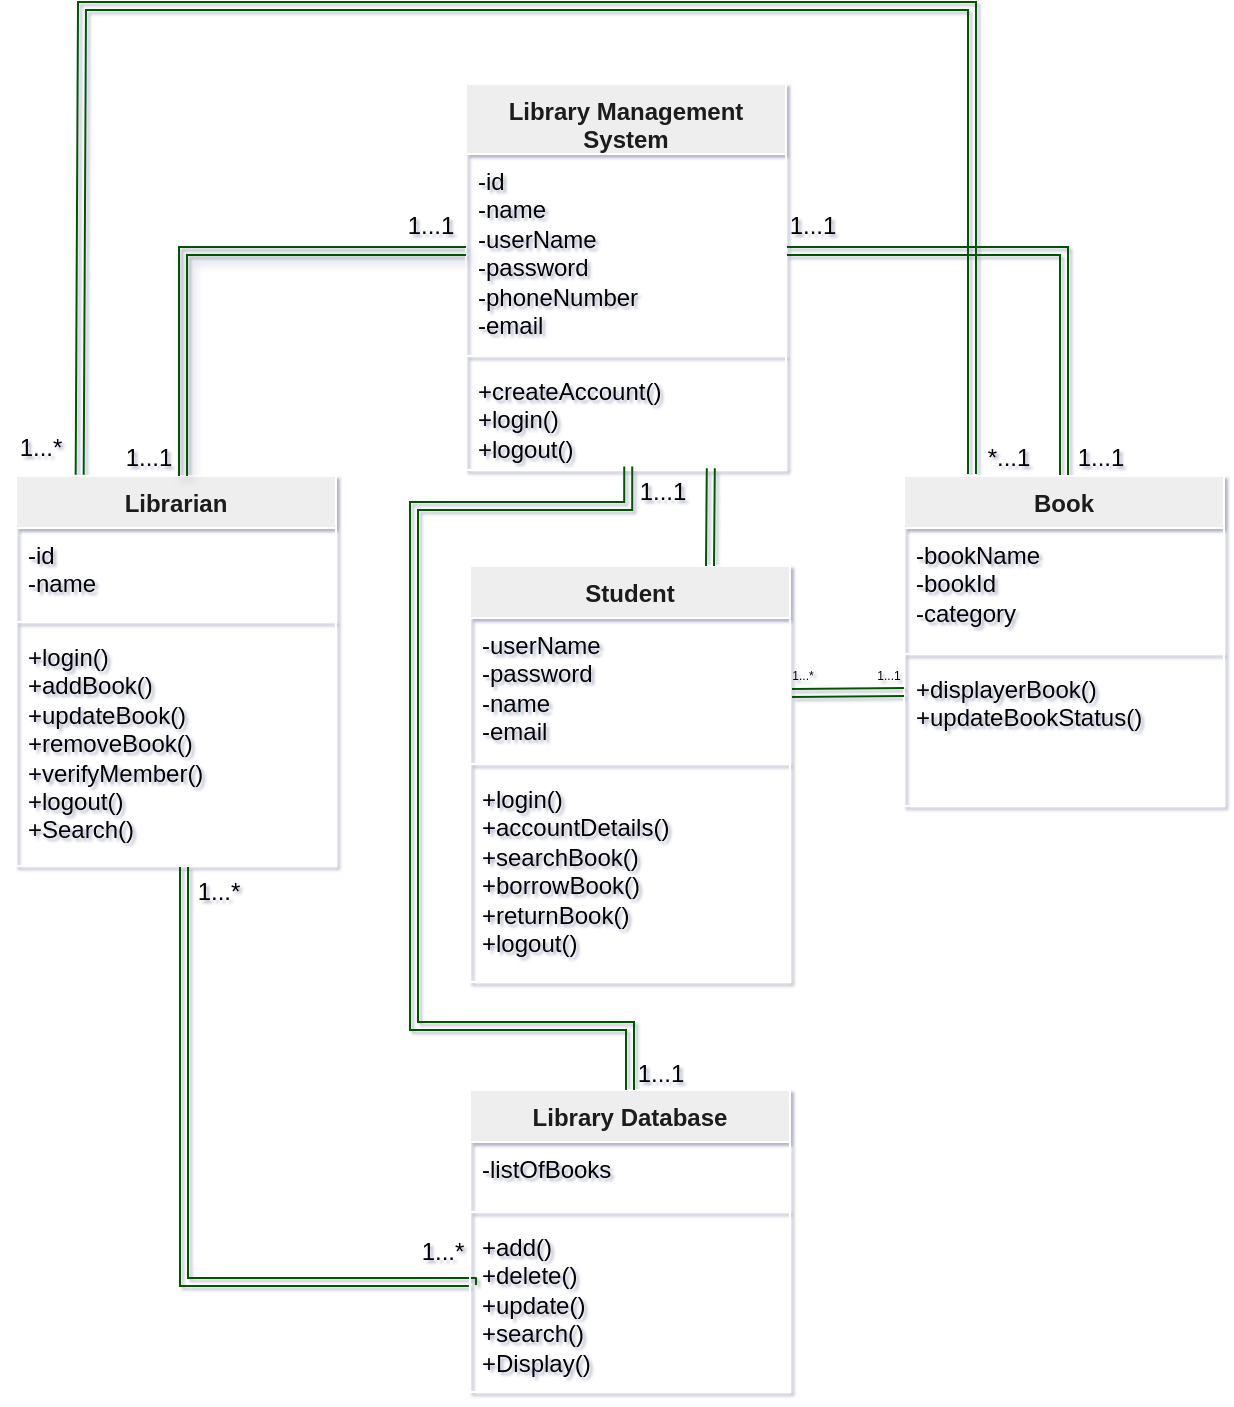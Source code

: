 <mxfile version="28.1.0" pages="2">
  <diagram name="Page-1" id="DfrMqY7XnEL8-Xk1zpQx">
    <mxGraphModel dx="2102" dy="1278" grid="0" gridSize="10" guides="1" tooltips="1" connect="1" arrows="1" fold="1" page="0" pageScale="1" pageWidth="827" pageHeight="1169" background="light-dark(#FFFFFF,#FFFFFF)" math="0" shadow="1">
      <root>
        <mxCell id="0" />
        <mxCell id="1" parent="0" />
        <mxCell id="nSVmiMaqPRx9voF1O792-14" style="edgeStyle=orthogonalEdgeStyle;rounded=0;orthogonalLoop=1;jettySize=auto;html=1;strokeColor=#005700;fontColor=#FFFFFF;shape=link;fillColor=#008a00;entryX=0.006;entryY=0.378;entryDx=0;entryDy=0;entryPerimeter=0;" edge="1" parent="1" source="rWbc0MuityBc3C-fL2WP-1" target="rWbc0MuityBc3C-fL2WP-32">
          <mxGeometry relative="1" as="geometry">
            <mxPoint x="330" y="497" as="targetPoint" />
            <Array as="points">
              <mxPoint x="192" y="497" />
              <mxPoint x="336" y="497" />
            </Array>
          </mxGeometry>
        </mxCell>
        <mxCell id="rWbc0MuityBc3C-fL2WP-1" value="Librarian" style="swimlane;fontStyle=1;align=center;verticalAlign=top;childLayout=stackLayout;horizontal=1;startSize=26;horizontalStack=0;resizeParent=1;resizeParentMax=0;resizeLast=0;collapsible=1;marginBottom=0;whiteSpace=wrap;html=1;strokeColor=#FFFFFF;fontColor=#1A1A1A;fillColor=#EEEEEE;" vertex="1" parent="1">
          <mxGeometry x="108" y="94" width="160" height="195" as="geometry" />
        </mxCell>
        <mxCell id="rWbc0MuityBc3C-fL2WP-2" value="&lt;div&gt;&lt;font style=&quot;color: light-dark(rgb(0, 0, 0), rgb(0, 0, 0));&quot;&gt;-id&lt;/font&gt;&lt;/div&gt;&lt;div&gt;&lt;font style=&quot;color: light-dark(rgb(0, 0, 0), rgb(0, 0, 0));&quot;&gt;-name&lt;/font&gt;&lt;/div&gt;" style="text;align=left;verticalAlign=top;spacingLeft=4;spacingRight=4;overflow=hidden;rotatable=0;points=[[0,0.5],[1,0.5]];portConstraint=eastwest;whiteSpace=wrap;html=1;" vertex="1" parent="rWbc0MuityBc3C-fL2WP-1">
          <mxGeometry y="26" width="160" height="43" as="geometry" />
        </mxCell>
        <mxCell id="rWbc0MuityBc3C-fL2WP-3" value="" style="line;strokeWidth=1;fillColor=none;align=left;verticalAlign=middle;spacingTop=-1;spacingLeft=3;spacingRight=3;rotatable=0;labelPosition=right;points=[];portConstraint=eastwest;strokeColor=inherit;fontColor=#1A1A1A;" vertex="1" parent="rWbc0MuityBc3C-fL2WP-1">
          <mxGeometry y="69" width="160" height="8" as="geometry" />
        </mxCell>
        <mxCell id="rWbc0MuityBc3C-fL2WP-4" value="&lt;font style=&quot;color: light-dark(rgb(0, 0, 0), rgb(0, 0, 0));&quot;&gt;+login()&lt;br&gt;+addBook()&lt;/font&gt;&lt;div&gt;&lt;font style=&quot;color: light-dark(rgb(0, 0, 0), rgb(0, 0, 0));&quot;&gt;&lt;font&gt;+updateBook&lt;/font&gt;&lt;span style=&quot;background-color: transparent;&quot;&gt;()&lt;br&gt;+removeBook()&lt;/span&gt;&lt;/font&gt;&lt;/div&gt;&lt;div&gt;&lt;font style=&quot;color: light-dark(rgb(0, 0, 0), rgb(0, 0, 0));&quot;&gt;+verifyMember()&lt;br&gt;+logout()&lt;br&gt;+Search()&lt;/font&gt;&lt;/div&gt;" style="text;align=left;verticalAlign=top;spacingLeft=4;spacingRight=4;overflow=hidden;rotatable=0;points=[[0,0.5],[1,0.5]];portConstraint=eastwest;whiteSpace=wrap;html=1;" vertex="1" parent="rWbc0MuityBc3C-fL2WP-1">
          <mxGeometry y="77" width="160" height="118" as="geometry" />
        </mxCell>
        <mxCell id="rWbc0MuityBc3C-fL2WP-39" style="edgeStyle=none;rounded=0;orthogonalLoop=1;jettySize=auto;html=1;exitX=0.5;exitY=0;exitDx=0;exitDy=0;strokeColor=#005700;fontColor=#FFFFFF;shape=link;fillColor=#008a00;entryX=0.199;entryY=-0.003;entryDx=0;entryDy=0;entryPerimeter=0;" edge="1" parent="1" target="rWbc0MuityBc3C-fL2WP-1">
          <mxGeometry relative="1" as="geometry">
            <mxPoint x="586" y="93" as="sourcePoint" />
            <mxPoint x="141" y="92" as="targetPoint" />
            <Array as="points">
              <mxPoint x="586" y="-23" />
              <mxPoint x="586" y="-141" />
              <mxPoint x="141" y="-141" />
            </Array>
          </mxGeometry>
        </mxCell>
        <mxCell id="nSVmiMaqPRx9voF1O792-11" style="edgeStyle=orthogonalEdgeStyle;rounded=0;orthogonalLoop=1;jettySize=auto;html=1;exitX=0.5;exitY=0;exitDx=0;exitDy=0;entryX=1;entryY=0.5;entryDx=0;entryDy=0;strokeColor=#005700;fontColor=#FFFFFF;shape=link;fillColor=#008a00;" edge="1" parent="1" source="rWbc0MuityBc3C-fL2WP-8" target="rWbc0MuityBc3C-fL2WP-21">
          <mxGeometry relative="1" as="geometry" />
        </mxCell>
        <mxCell id="rWbc0MuityBc3C-fL2WP-8" value="Book" style="swimlane;fontStyle=1;align=center;verticalAlign=top;childLayout=stackLayout;horizontal=1;startSize=26;horizontalStack=0;resizeParent=1;resizeParentMax=0;resizeLast=0;collapsible=1;marginBottom=0;whiteSpace=wrap;html=1;strokeColor=#FFFFFF;fontColor=#1A1A1A;fillColor=#EEEEEE;" vertex="1" parent="1">
          <mxGeometry x="552" y="94" width="160" height="165" as="geometry" />
        </mxCell>
        <mxCell id="rWbc0MuityBc3C-fL2WP-9" value="&lt;font style=&quot;color: light-dark(rgb(0, 0, 0), rgb(0, 0, 0));&quot;&gt;-bookName&amp;nbsp;&lt;br&gt;-bookId&lt;br&gt;-category&amp;nbsp;&lt;br&gt;&lt;/font&gt;&lt;div&gt;&lt;font style=&quot;color: light-dark(rgb(0, 0, 0), rgb(0, 0, 0));&quot;&gt;&lt;br&gt;&lt;/font&gt;&lt;/div&gt;" style="text;align=left;verticalAlign=top;spacingLeft=4;spacingRight=4;overflow=hidden;rotatable=0;points=[[0,0.5],[1,0.5]];portConstraint=eastwest;whiteSpace=wrap;html=1;" vertex="1" parent="rWbc0MuityBc3C-fL2WP-8">
          <mxGeometry y="26" width="160" height="59" as="geometry" />
        </mxCell>
        <mxCell id="rWbc0MuityBc3C-fL2WP-10" value="" style="line;strokeWidth=1;fillColor=none;align=left;verticalAlign=middle;spacingTop=-1;spacingLeft=3;spacingRight=3;rotatable=0;labelPosition=right;points=[];portConstraint=eastwest;strokeColor=inherit;fontColor=#1A1A1A;" vertex="1" parent="rWbc0MuityBc3C-fL2WP-8">
          <mxGeometry y="85" width="160" height="8" as="geometry" />
        </mxCell>
        <mxCell id="rWbc0MuityBc3C-fL2WP-11" value="&lt;font style=&quot;color: light-dark(rgb(0, 0, 0), rgb(0, 0, 0));&quot;&gt;+displayerBook()&lt;/font&gt;&lt;div&gt;&lt;font style=&quot;color: light-dark(rgb(0, 0, 0), rgb(0, 0, 0));&quot;&gt;+updateBookStatus()&lt;/font&gt;&lt;/div&gt;" style="text;align=left;verticalAlign=top;spacingLeft=4;spacingRight=4;overflow=hidden;rotatable=0;points=[[0,0.5],[1,0.5]];portConstraint=eastwest;whiteSpace=wrap;html=1;" vertex="1" parent="rWbc0MuityBc3C-fL2WP-8">
          <mxGeometry y="93" width="160" height="72" as="geometry" />
        </mxCell>
        <mxCell id="rWbc0MuityBc3C-fL2WP-12" value="Student" style="swimlane;fontStyle=1;align=center;verticalAlign=top;childLayout=stackLayout;horizontal=1;startSize=26;horizontalStack=0;resizeParent=1;resizeParentMax=0;resizeLast=0;collapsible=1;marginBottom=0;whiteSpace=wrap;html=1;strokeColor=#FFFFFF;fontColor=#1A1A1A;fillColor=#EEEEEE;" vertex="1" parent="1">
          <mxGeometry x="335" y="139" width="160" height="208" as="geometry" />
        </mxCell>
        <mxCell id="rWbc0MuityBc3C-fL2WP-13" value="&lt;font style=&quot;color: light-dark(rgb(0, 0, 0), rgb(0, 0, 0));&quot;&gt;-userName&amp;nbsp;&lt;br&gt;-password&amp;nbsp;&lt;br&gt;-name&amp;nbsp;&lt;br&gt;-email&amp;nbsp;&lt;br&gt;&lt;/font&gt;&lt;div&gt;&lt;font style=&quot;color: light-dark(rgb(0, 0, 0), rgb(0, 0, 0));&quot;&gt;&lt;br&gt;&lt;/font&gt;&lt;/div&gt;" style="text;align=left;verticalAlign=top;spacingLeft=4;spacingRight=4;overflow=hidden;rotatable=0;points=[[0,0.5],[1,0.5]];portConstraint=eastwest;whiteSpace=wrap;html=1;" vertex="1" parent="rWbc0MuityBc3C-fL2WP-12">
          <mxGeometry y="26" width="160" height="69" as="geometry" />
        </mxCell>
        <mxCell id="rWbc0MuityBc3C-fL2WP-14" value="" style="line;strokeWidth=1;fillColor=none;align=left;verticalAlign=middle;spacingTop=-1;spacingLeft=3;spacingRight=3;rotatable=0;labelPosition=right;points=[];portConstraint=eastwest;strokeColor=inherit;fontColor=#1A1A1A;" vertex="1" parent="rWbc0MuityBc3C-fL2WP-12">
          <mxGeometry y="95" width="160" height="8" as="geometry" />
        </mxCell>
        <mxCell id="rWbc0MuityBc3C-fL2WP-15" value="&lt;font style=&quot;color: light-dark(rgb(0, 0, 0), rgb(0, 0, 0));&quot;&gt;+login()&lt;br&gt;+accountDetails()&lt;br&gt;+searchBook()&lt;br&gt;+borrowBook()&lt;/font&gt;&lt;div&gt;&lt;font style=&quot;color: light-dark(rgb(0, 0, 0), rgb(0, 0, 0));&quot;&gt;+returnBook()&lt;br&gt;+logout()&lt;/font&gt;&lt;/div&gt;" style="text;align=left;verticalAlign=top;spacingLeft=4;spacingRight=4;overflow=hidden;rotatable=0;points=[[0,0.5],[1,0.5]];portConstraint=eastwest;whiteSpace=wrap;html=1;" vertex="1" parent="rWbc0MuityBc3C-fL2WP-12">
          <mxGeometry y="103" width="160" height="105" as="geometry" />
        </mxCell>
        <mxCell id="rWbc0MuityBc3C-fL2WP-20" value="Library Management System" style="swimlane;fontStyle=1;align=center;verticalAlign=top;childLayout=stackLayout;horizontal=1;startSize=35;horizontalStack=0;resizeParent=1;resizeParentMax=0;resizeLast=0;collapsible=1;marginBottom=0;whiteSpace=wrap;html=1;strokeColor=#FFFFFF;fontColor=#1A1A1A;fillColor=#EEEEEE;" vertex="1" parent="1">
          <mxGeometry x="333" y="-102" width="160" height="193" as="geometry" />
        </mxCell>
        <mxCell id="rWbc0MuityBc3C-fL2WP-21" value="&lt;div&gt;&lt;font style=&quot;color: light-dark(rgb(0, 0, 0), rgb(0, 0, 0));&quot;&gt;-id&lt;/font&gt;&lt;/div&gt;&lt;div&gt;&lt;font style=&quot;color: light-dark(rgb(0, 0, 0), rgb(0, 0, 0));&quot;&gt;-name&lt;/font&gt;&lt;/div&gt;&lt;div&gt;&lt;font style=&quot;color: light-dark(rgb(0, 0, 0), rgb(0, 0, 0));&quot;&gt;-userName&lt;/font&gt;&lt;/div&gt;&lt;div&gt;&lt;font style=&quot;color: light-dark(rgb(0, 0, 0), rgb(0, 0, 0));&quot;&gt;-password&lt;/font&gt;&lt;/div&gt;&lt;div&gt;&lt;font style=&quot;color: light-dark(rgb(0, 0, 0), rgb(0, 0, 0));&quot;&gt;-phoneNumber&lt;/font&gt;&lt;/div&gt;&lt;div&gt;&lt;font style=&quot;color: light-dark(rgb(0, 0, 0), rgb(0, 0, 0));&quot;&gt;-email&lt;/font&gt;&lt;/div&gt;&lt;div&gt;&lt;font color=&quot;#000000&quot;&gt;&lt;br&gt;&lt;/font&gt;&lt;/div&gt;" style="text;align=left;verticalAlign=top;spacingLeft=4;spacingRight=4;overflow=hidden;rotatable=0;points=[[0,0.5],[1,0.5]];portConstraint=eastwest;whiteSpace=wrap;html=1;" vertex="1" parent="rWbc0MuityBc3C-fL2WP-20">
          <mxGeometry y="35" width="160" height="97" as="geometry" />
        </mxCell>
        <mxCell id="rWbc0MuityBc3C-fL2WP-22" value="" style="line;strokeWidth=1;fillColor=none;align=left;verticalAlign=middle;spacingTop=-1;spacingLeft=3;spacingRight=3;rotatable=0;labelPosition=right;points=[];portConstraint=eastwest;strokeColor=inherit;fontColor=#1A1A1A;" vertex="1" parent="rWbc0MuityBc3C-fL2WP-20">
          <mxGeometry y="132" width="160" height="8" as="geometry" />
        </mxCell>
        <mxCell id="rWbc0MuityBc3C-fL2WP-23" value="&lt;font style=&quot;color: light-dark(rgb(0, 0, 0), rgb(0, 0, 0));&quot;&gt;+createAccount()&lt;/font&gt;&lt;div&gt;&lt;font style=&quot;color: light-dark(rgb(0, 0, 0), rgb(0, 0, 0));&quot;&gt;+login()&lt;/font&gt;&lt;/div&gt;&lt;div&gt;&lt;font style=&quot;color: light-dark(rgb(0, 0, 0), rgb(0, 0, 0));&quot;&gt;+logout()&lt;/font&gt;&lt;/div&gt;" style="text;align=left;verticalAlign=top;spacingLeft=4;spacingRight=4;overflow=hidden;rotatable=0;points=[[0,0.5],[1,0.5]];portConstraint=eastwest;whiteSpace=wrap;html=1;" vertex="1" parent="rWbc0MuityBc3C-fL2WP-20">
          <mxGeometry y="140" width="160" height="53" as="geometry" />
        </mxCell>
        <mxCell id="rWbc0MuityBc3C-fL2WP-29" value="Library Database" style="swimlane;fontStyle=1;align=center;verticalAlign=top;childLayout=stackLayout;horizontal=1;startSize=26;horizontalStack=0;resizeParent=1;resizeParentMax=0;resizeLast=0;collapsible=1;marginBottom=0;whiteSpace=wrap;html=1;strokeColor=#FFFFFF;fontColor=#1A1A1A;fillColor=#EEEEEE;" vertex="1" parent="1">
          <mxGeometry x="335" y="401" width="160" height="151" as="geometry" />
        </mxCell>
        <mxCell id="rWbc0MuityBc3C-fL2WP-30" value="&lt;div&gt;&lt;font style=&quot;color: light-dark(rgb(0, 0, 0), rgb(0, 0, 0));&quot;&gt;-listOfBooks&lt;/font&gt;&lt;/div&gt;" style="text;align=left;verticalAlign=top;spacingLeft=4;spacingRight=4;overflow=hidden;rotatable=0;points=[[0,0.5],[1,0.5]];portConstraint=eastwest;whiteSpace=wrap;html=1;" vertex="1" parent="rWbc0MuityBc3C-fL2WP-29">
          <mxGeometry y="26" width="160" height="31" as="geometry" />
        </mxCell>
        <mxCell id="rWbc0MuityBc3C-fL2WP-31" value="" style="line;strokeWidth=1;fillColor=none;align=left;verticalAlign=middle;spacingTop=-1;spacingLeft=3;spacingRight=3;rotatable=0;labelPosition=right;points=[];portConstraint=eastwest;strokeColor=inherit;fontColor=#1A1A1A;" vertex="1" parent="rWbc0MuityBc3C-fL2WP-29">
          <mxGeometry y="57" width="160" height="8" as="geometry" />
        </mxCell>
        <mxCell id="rWbc0MuityBc3C-fL2WP-32" value="&lt;font style=&quot;color: light-dark(rgb(0, 0, 0), rgb(0, 0, 0));&quot;&gt;+add()&lt;/font&gt;&lt;div&gt;&lt;font style=&quot;color: light-dark(rgb(0, 0, 0), rgb(0, 0, 0));&quot;&gt;+delete()&lt;/font&gt;&lt;/div&gt;&lt;div&gt;&lt;font style=&quot;color: light-dark(rgb(0, 0, 0), rgb(0, 0, 0));&quot;&gt;+update()&lt;/font&gt;&lt;/div&gt;&lt;div&gt;&lt;font style=&quot;color: light-dark(rgb(0, 0, 0), rgb(0, 0, 0));&quot;&gt;+search()&lt;/font&gt;&lt;/div&gt;&lt;div&gt;&lt;font style=&quot;color: light-dark(rgb(0, 0, 0), rgb(0, 0, 0));&quot;&gt;+Display()&lt;/font&gt;&lt;/div&gt;" style="text;align=left;verticalAlign=top;spacingLeft=4;spacingRight=4;overflow=hidden;rotatable=0;points=[[0,0.5],[1,0.5]];portConstraint=eastwest;whiteSpace=wrap;html=1;" vertex="1" parent="rWbc0MuityBc3C-fL2WP-29">
          <mxGeometry y="65" width="160" height="86" as="geometry" />
        </mxCell>
        <mxCell id="rWbc0MuityBc3C-fL2WP-35" value="&lt;font style=&quot;color: light-dark(rgb(0, 0, 0), rgb(0, 0, 0));&quot;&gt;1...1&lt;/font&gt;" style="text;html=1;align=center;verticalAlign=middle;resizable=0;points=[];autosize=1;strokeColor=none;fillColor=none;fontColor=#1A1A1A;" vertex="1" parent="1">
          <mxGeometry x="153" y="72" width="41" height="26" as="geometry" />
        </mxCell>
        <mxCell id="rWbc0MuityBc3C-fL2WP-36" value="&lt;font style=&quot;color: light-dark(rgb(0, 0, 0), rgb(0, 0, 0));&quot;&gt;1...1&lt;/font&gt;" style="text;html=1;align=center;verticalAlign=middle;resizable=0;points=[];autosize=1;strokeColor=none;fillColor=none;fontColor=#1A1A1A;" vertex="1" parent="1">
          <mxGeometry x="294" y="-44" width="41" height="26" as="geometry" />
        </mxCell>
        <mxCell id="rWbc0MuityBc3C-fL2WP-37" style="edgeStyle=orthogonalEdgeStyle;rounded=0;orthogonalLoop=1;jettySize=auto;html=1;exitX=0;exitY=0.5;exitDx=0;exitDy=0;entryX=0.939;entryY=0.845;entryDx=0;entryDy=0;entryPerimeter=0;strokeColor=#005700;fontColor=#FFFFFF;shape=link;shadow=1;fillColor=#008a00;" edge="1" parent="1" source="rWbc0MuityBc3C-fL2WP-21" target="rWbc0MuityBc3C-fL2WP-35">
          <mxGeometry relative="1" as="geometry" />
        </mxCell>
        <mxCell id="rWbc0MuityBc3C-fL2WP-41" value="&lt;font style=&quot;color: light-dark(rgb(0, 0, 0), rgb(0, 0, 0));&quot;&gt;1...*&lt;/font&gt;" style="text;html=1;align=center;verticalAlign=middle;resizable=0;points=[];autosize=1;strokeColor=none;fillColor=none;fontColor=#1A1A1A;" vertex="1" parent="1">
          <mxGeometry x="100" y="67" width="39" height="26" as="geometry" />
        </mxCell>
        <mxCell id="rWbc0MuityBc3C-fL2WP-42" value="&lt;font style=&quot;color: light-dark(rgb(0, 0, 0), rgb(0, 0, 0));&quot;&gt;*...1&lt;/font&gt;" style="text;html=1;align=center;verticalAlign=middle;resizable=0;points=[];autosize=1;strokeColor=none;fillColor=none;fontColor=#1A1A1A;" vertex="1" parent="1">
          <mxGeometry x="584" y="72" width="39" height="26" as="geometry" />
        </mxCell>
        <mxCell id="nSVmiMaqPRx9voF1O792-1" style="edgeStyle=none;rounded=0;orthogonalLoop=1;jettySize=auto;html=1;exitX=1;exitY=0.5;exitDx=0;exitDy=0;strokeColor=#005700;fontColor=#FFFFFF;shape=link;fillColor=#008a00;" edge="1" parent="1">
          <mxGeometry relative="1" as="geometry">
            <mxPoint x="496.0" y="202.5" as="sourcePoint" />
            <mxPoint x="552" y="202" as="targetPoint" />
          </mxGeometry>
        </mxCell>
        <mxCell id="nSVmiMaqPRx9voF1O792-2" value="&lt;font style=&quot;color: light-dark(rgb(0, 0, 0), rgb(0, 0, 0)); font-size: 6px;&quot;&gt;1...1&lt;/font&gt;" style="text;html=1;align=center;verticalAlign=middle;resizable=0;points=[];autosize=1;strokeColor=none;fillColor=none;fontColor=#1A1A1A;dashed=1;" vertex="1" parent="1">
          <mxGeometry x="529" y="178.5" width="30" height="26" as="geometry" />
        </mxCell>
        <mxCell id="nSVmiMaqPRx9voF1O792-3" value="&lt;font style=&quot;color: light-dark(rgb(0, 0, 0), rgb(0, 0, 0)); font-size: 6px;&quot;&gt;1...*&lt;/font&gt;" style="text;html=1;align=center;verticalAlign=middle;resizable=0;points=[];autosize=1;strokeColor=none;fillColor=none;fontColor=#1A1A1A;" vertex="1" parent="1">
          <mxGeometry x="486" y="178.5" width="29" height="26" as="geometry" />
        </mxCell>
        <mxCell id="nSVmiMaqPRx9voF1O792-5" style="edgeStyle=orthogonalEdgeStyle;rounded=0;orthogonalLoop=1;jettySize=auto;html=1;exitX=0.5;exitY=0;exitDx=0;exitDy=0;entryX=0.507;entryY=0.966;entryDx=0;entryDy=0;entryPerimeter=0;strokeColor=#005700;fontColor=#FFFFFF;shape=link;fillColor=#008a00;" edge="1" parent="1" source="rWbc0MuityBc3C-fL2WP-29" target="rWbc0MuityBc3C-fL2WP-23">
          <mxGeometry relative="1" as="geometry">
            <Array as="points">
              <mxPoint x="415" y="369" />
              <mxPoint x="307" y="369" />
              <mxPoint x="307" y="109" />
              <mxPoint x="414" y="109" />
            </Array>
          </mxGeometry>
        </mxCell>
        <mxCell id="nSVmiMaqPRx9voF1O792-6" value="&lt;font style=&quot;color: light-dark(rgb(0, 0, 0), rgb(0, 0, 0));&quot;&gt;1...1&lt;/font&gt;" style="text;html=1;align=center;verticalAlign=middle;resizable=0;points=[];autosize=1;strokeColor=none;fillColor=none;fontColor=#1A1A1A;" vertex="1" parent="1">
          <mxGeometry x="409" y="380" width="41" height="26" as="geometry" />
        </mxCell>
        <mxCell id="nSVmiMaqPRx9voF1O792-7" value="&lt;font style=&quot;color: light-dark(rgb(0, 0, 0), rgb(0, 0, 0));&quot;&gt;1...1&lt;/font&gt;" style="text;html=1;align=center;verticalAlign=middle;resizable=0;points=[];autosize=1;strokeColor=none;fillColor=none;fontColor=#1A1A1A;" vertex="1" parent="1">
          <mxGeometry x="410" y="89" width="41" height="26" as="geometry" />
        </mxCell>
        <mxCell id="nSVmiMaqPRx9voF1O792-8" style="rounded=0;orthogonalLoop=1;jettySize=auto;html=1;exitX=0.75;exitY=0;exitDx=0;exitDy=0;entryX=0.765;entryY=0.983;entryDx=0;entryDy=0;entryPerimeter=0;strokeColor=#005700;fontColor=#FFFFFF;shape=link;fillColor=#008a00;" edge="1" parent="1" source="rWbc0MuityBc3C-fL2WP-12" target="rWbc0MuityBc3C-fL2WP-23">
          <mxGeometry relative="1" as="geometry" />
        </mxCell>
        <mxCell id="nSVmiMaqPRx9voF1O792-12" value="&lt;font style=&quot;color: light-dark(rgb(0, 0, 0), rgb(0, 0, 0));&quot;&gt;1...1&lt;/font&gt;" style="text;html=1;align=center;verticalAlign=middle;resizable=0;points=[];autosize=1;strokeColor=none;fillColor=none;fontColor=#1A1A1A;" vertex="1" parent="1">
          <mxGeometry x="629" y="72" width="41" height="26" as="geometry" />
        </mxCell>
        <mxCell id="nSVmiMaqPRx9voF1O792-13" value="&lt;font style=&quot;color: light-dark(rgb(0, 0, 0), rgb(0, 0, 0));&quot;&gt;1...1&lt;/font&gt;" style="text;html=1;align=center;verticalAlign=middle;resizable=0;points=[];autosize=1;strokeColor=none;fillColor=none;fontColor=#1A1A1A;" vertex="1" parent="1">
          <mxGeometry x="485" y="-44" width="41" height="26" as="geometry" />
        </mxCell>
        <mxCell id="nSVmiMaqPRx9voF1O792-15" value="&lt;font style=&quot;color: light-dark(rgb(0, 0, 0), rgb(0, 0, 0));&quot;&gt;1...*&lt;/font&gt;" style="text;html=1;align=center;verticalAlign=middle;resizable=0;points=[];autosize=1;strokeColor=none;fillColor=none;fontColor=#1A1A1A;" vertex="1" parent="1">
          <mxGeometry x="189" y="289" width="39" height="26" as="geometry" />
        </mxCell>
        <mxCell id="nSVmiMaqPRx9voF1O792-16" value="&lt;font style=&quot;color: light-dark(rgb(0, 0, 0), rgb(0, 0, 0));&quot;&gt;1...*&lt;/font&gt;" style="text;html=1;align=center;verticalAlign=middle;resizable=0;points=[];autosize=1;strokeColor=none;fillColor=none;fontColor=#1A1A1A;" vertex="1" parent="1">
          <mxGeometry x="301" y="469" width="39" height="26" as="geometry" />
        </mxCell>
      </root>
    </mxGraphModel>
  </diagram>
  <diagram id="r6u4Qw9lLI0BNwA2h6Tm" name="Page-2">
    <mxGraphModel dx="1261" dy="527" grid="0" gridSize="10" guides="1" tooltips="1" connect="1" arrows="1" fold="1" page="0" pageScale="1" pageWidth="827" pageHeight="1169" math="0" shadow="0">
      <root>
        <mxCell id="0" />
        <mxCell id="1" parent="0" />
      </root>
    </mxGraphModel>
  </diagram>
</mxfile>
